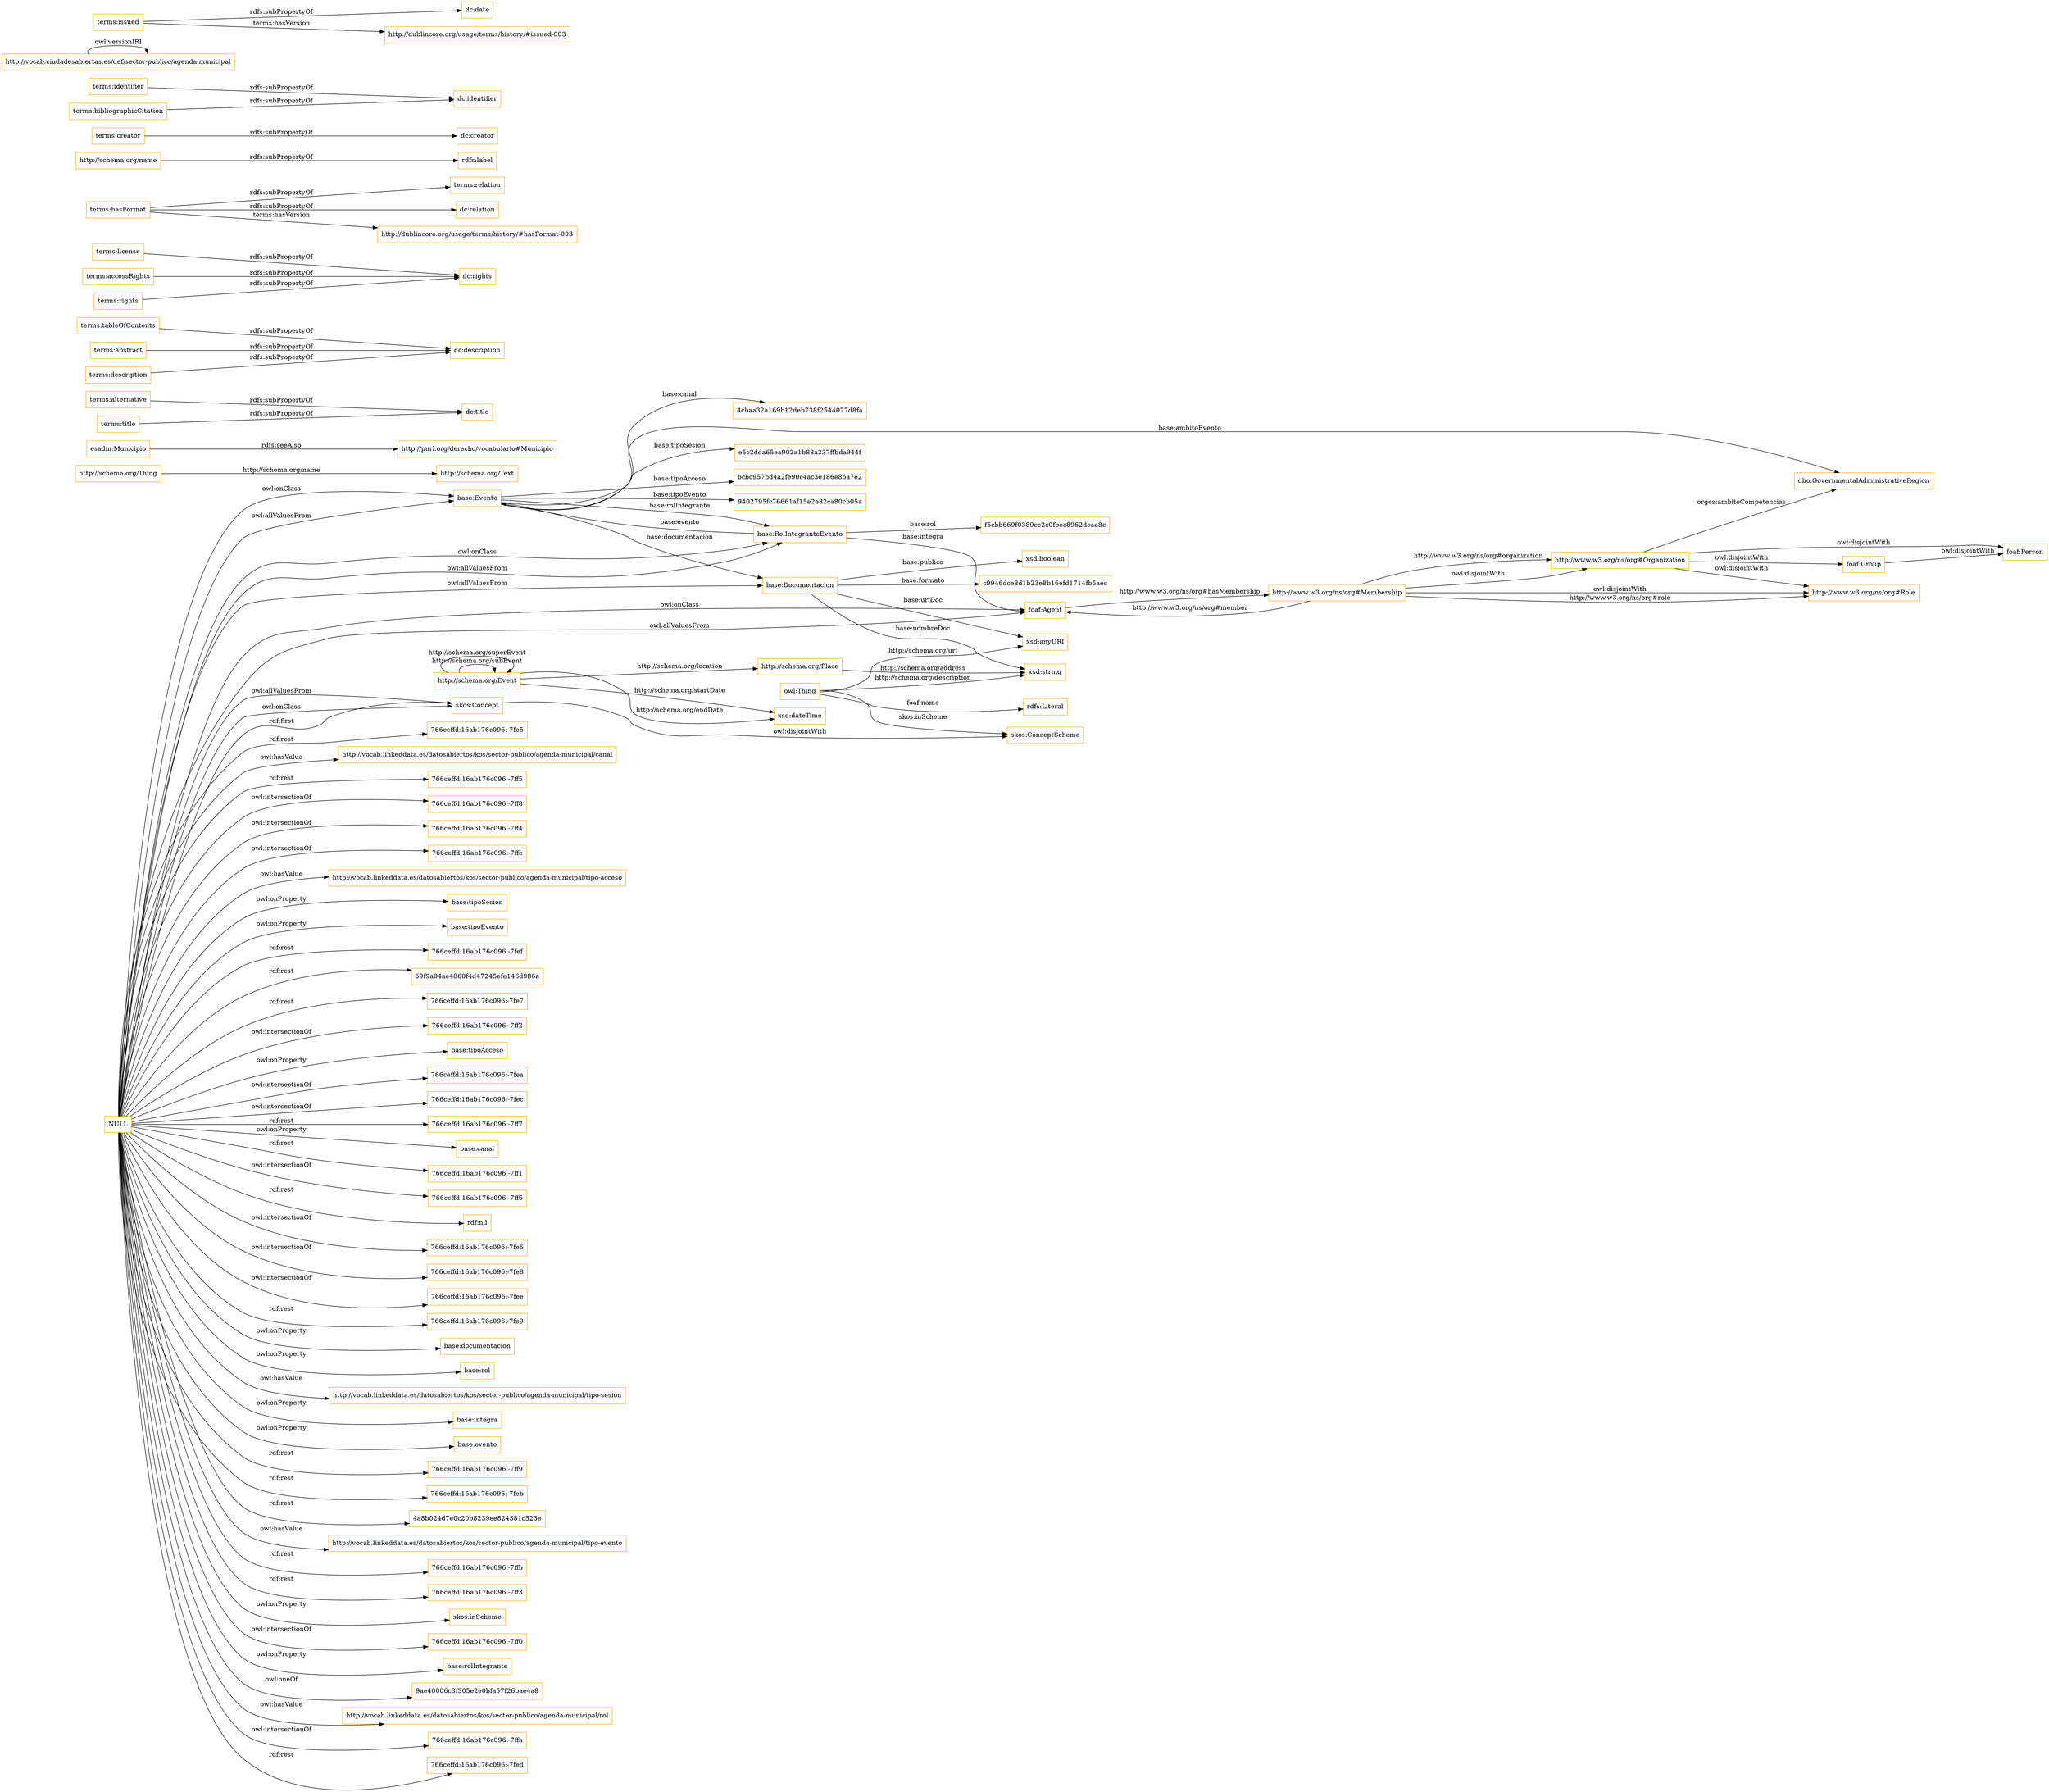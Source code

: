 digraph ar2dtool_diagram { 
rankdir=LR;
size="1501"
node [shape = rectangle, color="orange"]; "dbo:GovernmentalAdministrativeRegion" "foaf:Agent" "f5cbb669f0389ce2c0fbec8962deaa8c" "e5c2dda65ea902a1b88a237ffbda944f" "base:Evento" "skos:ConceptScheme" "bcbc957bd4a2fe90c4ac3e186e86a7e2" "http://schema.org/Event" "9402795fc76661af15e2e82ca80cb05a" "base:Documentacion" "foaf:Person" "4cbaa32a169b12deb738f2544077d8fa" "http://schema.org/Thing" "foaf:Group" "skos:Concept" "base:RolIntegranteEvento" "esadm:Municipio" "http://www.w3.org/ns/org#Organization" "http://www.w3.org/ns/org#Role" "http://schema.org/Place" "http://www.w3.org/ns/org#Membership" "http://schema.org/Text" ; /*classes style*/
	"terms:alternative" -> "dc:title" [ label = "rdfs:subPropertyOf" ];
	"terms:tableOfContents" -> "dc:description" [ label = "rdfs:subPropertyOf" ];
	"terms:license" -> "dc:rights" [ label = "rdfs:subPropertyOf" ];
	"terms:hasFormat" -> "terms:relation" [ label = "rdfs:subPropertyOf" ];
	"terms:hasFormat" -> "dc:relation" [ label = "rdfs:subPropertyOf" ];
	"terms:hasFormat" -> "http://dublincore.org/usage/terms/history/#hasFormat-003" [ label = "terms:hasVersion" ];
	"http://schema.org/name" -> "rdfs:label" [ label = "rdfs:subPropertyOf" ];
	"terms:creator" -> "dc:creator" [ label = "rdfs:subPropertyOf" ];
	"terms:accessRights" -> "dc:rights" [ label = "rdfs:subPropertyOf" ];
	"terms:title" -> "dc:title" [ label = "rdfs:subPropertyOf" ];
	"terms:abstract" -> "dc:description" [ label = "rdfs:subPropertyOf" ];
	"skos:Concept" -> "skos:ConceptScheme" [ label = "owl:disjointWith" ];
	"esadm:Municipio" -> "http://purl.org/derecho/vocabulario#Municipio" [ label = "rdfs:seeAlso" ];
	"http://www.w3.org/ns/org#Membership" -> "http://www.w3.org/ns/org#Role" [ label = "owl:disjointWith" ];
	"http://www.w3.org/ns/org#Membership" -> "http://www.w3.org/ns/org#Organization" [ label = "owl:disjointWith" ];
	"http://www.w3.org/ns/org#Organization" -> "foaf:Person" [ label = "owl:disjointWith" ];
	"http://www.w3.org/ns/org#Organization" -> "http://www.w3.org/ns/org#Role" [ label = "owl:disjointWith" ];
	"http://www.w3.org/ns/org#Organization" -> "foaf:Group" [ label = "owl:disjointWith" ];
	"terms:identifier" -> "dc:identifier" [ label = "rdfs:subPropertyOf" ];
	"NULL" -> "766ceffd:16ab176c096:-7fe5" [ label = "rdf:rest" ];
	"NULL" -> "http://vocab.linkeddata.es/datosabiertos/kos/sector-publico/agenda-municipal/canal" [ label = "owl:hasValue" ];
	"NULL" -> "base:Evento" [ label = "owl:allValuesFrom" ];
	"NULL" -> "skos:Concept" [ label = "rdf:first" ];
	"NULL" -> "766ceffd:16ab176c096:-7ff5" [ label = "rdf:rest" ];
	"NULL" -> "766ceffd:16ab176c096:-7ff8" [ label = "owl:intersectionOf" ];
	"NULL" -> "base:RolIntegranteEvento" [ label = "owl:allValuesFrom" ];
	"NULL" -> "766ceffd:16ab176c096:-7ff4" [ label = "owl:intersectionOf" ];
	"NULL" -> "foaf:Agent" [ label = "owl:allValuesFrom" ];
	"NULL" -> "766ceffd:16ab176c096:-7ffc" [ label = "owl:intersectionOf" ];
	"NULL" -> "http://vocab.linkeddata.es/datosabiertos/kos/sector-publico/agenda-municipal/tipo-acceso" [ label = "owl:hasValue" ];
	"NULL" -> "base:tipoSesion" [ label = "owl:onProperty" ];
	"NULL" -> "base:tipoEvento" [ label = "owl:onProperty" ];
	"NULL" -> "foaf:Agent" [ label = "owl:onClass" ];
	"NULL" -> "766ceffd:16ab176c096:-7fef" [ label = "rdf:rest" ];
	"NULL" -> "69f9a04ae4860f4d47245efe146d986a" [ label = "rdf:rest" ];
	"NULL" -> "766ceffd:16ab176c096:-7fe7" [ label = "rdf:rest" ];
	"NULL" -> "766ceffd:16ab176c096:-7ff2" [ label = "owl:intersectionOf" ];
	"NULL" -> "base:tipoAcceso" [ label = "owl:onProperty" ];
	"NULL" -> "766ceffd:16ab176c096:-7fea" [ label = "owl:intersectionOf" ];
	"NULL" -> "766ceffd:16ab176c096:-7fec" [ label = "owl:intersectionOf" ];
	"NULL" -> "766ceffd:16ab176c096:-7ff7" [ label = "rdf:rest" ];
	"NULL" -> "skos:Concept" [ label = "owl:allValuesFrom" ];
	"NULL" -> "base:canal" [ label = "owl:onProperty" ];
	"NULL" -> "base:Evento" [ label = "owl:onClass" ];
	"NULL" -> "766ceffd:16ab176c096:-7ff1" [ label = "rdf:rest" ];
	"NULL" -> "766ceffd:16ab176c096:-7ff6" [ label = "owl:intersectionOf" ];
	"NULL" -> "rdf:nil" [ label = "rdf:rest" ];
	"NULL" -> "766ceffd:16ab176c096:-7fe6" [ label = "owl:intersectionOf" ];
	"NULL" -> "766ceffd:16ab176c096:-7fe8" [ label = "owl:intersectionOf" ];
	"NULL" -> "766ceffd:16ab176c096:-7fee" [ label = "owl:intersectionOf" ];
	"NULL" -> "base:RolIntegranteEvento" [ label = "owl:onClass" ];
	"NULL" -> "766ceffd:16ab176c096:-7fe9" [ label = "rdf:rest" ];
	"NULL" -> "base:documentacion" [ label = "owl:onProperty" ];
	"NULL" -> "base:rol" [ label = "owl:onProperty" ];
	"NULL" -> "http://vocab.linkeddata.es/datosabiertos/kos/sector-publico/agenda-municipal/tipo-sesion" [ label = "owl:hasValue" ];
	"NULL" -> "base:integra" [ label = "owl:onProperty" ];
	"NULL" -> "base:evento" [ label = "owl:onProperty" ];
	"NULL" -> "766ceffd:16ab176c096:-7ff9" [ label = "rdf:rest" ];
	"NULL" -> "766ceffd:16ab176c096:-7feb" [ label = "rdf:rest" ];
	"NULL" -> "4a8b024d7e0c20b8239ee824381c523e" [ label = "rdf:rest" ];
	"NULL" -> "http://vocab.linkeddata.es/datosabiertos/kos/sector-publico/agenda-municipal/tipo-evento" [ label = "owl:hasValue" ];
	"NULL" -> "766ceffd:16ab176c096:-7ffb" [ label = "rdf:rest" ];
	"NULL" -> "766ceffd:16ab176c096:-7ff3" [ label = "rdf:rest" ];
	"NULL" -> "skos:Concept" [ label = "owl:onClass" ];
	"NULL" -> "base:Documentacion" [ label = "owl:allValuesFrom" ];
	"NULL" -> "skos:inScheme" [ label = "owl:onProperty" ];
	"NULL" -> "766ceffd:16ab176c096:-7ff0" [ label = "owl:intersectionOf" ];
	"NULL" -> "base:rolIntegrante" [ label = "owl:onProperty" ];
	"NULL" -> "9ae40006c3f305e2e0bfa57f26bae4a8" [ label = "owl:oneOf" ];
	"NULL" -> "http://vocab.linkeddata.es/datosabiertos/kos/sector-publico/agenda-municipal/rol" [ label = "owl:hasValue" ];
	"NULL" -> "766ceffd:16ab176c096:-7ffa" [ label = "owl:intersectionOf" ];
	"NULL" -> "766ceffd:16ab176c096:-7fed" [ label = "rdf:rest" ];
	"http://vocab.ciudadesabiertas.es/def/sector-publico/agenda-municipal" -> "http://vocab.ciudadesabiertas.es/def/sector-publico/agenda-municipal" [ label = "owl:versionIRI" ];
	"terms:rights" -> "dc:rights" [ label = "rdfs:subPropertyOf" ];
	"terms:issued" -> "dc:date" [ label = "rdfs:subPropertyOf" ];
	"terms:issued" -> "http://dublincore.org/usage/terms/history/#issued-003" [ label = "terms:hasVersion" ];
	"terms:bibliographicCitation" -> "dc:identifier" [ label = "rdfs:subPropertyOf" ];
	"terms:description" -> "dc:description" [ label = "rdfs:subPropertyOf" ];
	"foaf:Group" -> "foaf:Person" [ label = "owl:disjointWith" ];
	"http://schema.org/Event" -> "xsd:dateTime" [ label = "http://schema.org/startDate" ];
	"owl:Thing" -> "rdfs:Literal" [ label = "foaf:name" ];
	"base:Documentacion" -> "c9946dce8d1b23e8b16efd1714fb5aec" [ label = "base:formato" ];
	"base:Evento" -> "base:Documentacion" [ label = "base:documentacion" ];
	"base:Documentacion" -> "xsd:string" [ label = "base:nombreDoc" ];
	"base:Evento" -> "bcbc957bd4a2fe90c4ac3e186e86a7e2" [ label = "base:tipoAcceso" ];
	"owl:Thing" -> "xsd:anyURI" [ label = "http://schema.org/url" ];
	"owl:Thing" -> "skos:ConceptScheme" [ label = "skos:inScheme" ];
	"http://schema.org/Thing" -> "http://schema.org/Text" [ label = "http://schema.org/name" ];
	"base:Documentacion" -> "xsd:anyURI" [ label = "base:uriDoc" ];
	"http://schema.org/Place" -> "xsd:string" [ label = "http://schema.org/address" ];
	"base:Evento" -> "base:RolIntegranteEvento" [ label = "base:rolIntegrante" ];
	"foaf:Agent" -> "http://www.w3.org/ns/org#Membership" [ label = "http://www.w3.org/ns/org#hasMembership" ];
	"http://www.w3.org/ns/org#Membership" -> "http://www.w3.org/ns/org#Organization" [ label = "http://www.w3.org/ns/org#organization" ];
	"base:RolIntegranteEvento" -> "f5cbb669f0389ce2c0fbec8962deaa8c" [ label = "base:rol" ];
	"base:Evento" -> "9402795fc76661af15e2e82ca80cb05a" [ label = "base:tipoEvento" ];
	"http://schema.org/Event" -> "http://schema.org/Place" [ label = "http://schema.org/location" ];
	"http://www.w3.org/ns/org#Membership" -> "http://www.w3.org/ns/org#Role" [ label = "http://www.w3.org/ns/org#role" ];
	"http://schema.org/Event" -> "xsd:dateTime" [ label = "http://schema.org/endDate" ];
	"http://schema.org/Event" -> "http://schema.org/Event" [ label = "http://schema.org/subEvent" ];
	"base:Evento" -> "e5c2dda65ea902a1b88a237ffbda944f" [ label = "base:tipoSesion" ];
	"base:Evento" -> "dbo:GovernmentalAdministrativeRegion" [ label = "base:ambitoEvento" ];
	"base:RolIntegranteEvento" -> "foaf:Agent" [ label = "base:integra" ];
	"base:RolIntegranteEvento" -> "base:Evento" [ label = "base:evento" ];
	"http://www.w3.org/ns/org#Membership" -> "foaf:Agent" [ label = "http://www.w3.org/ns/org#member" ];
	"base:Evento" -> "4cbaa32a169b12deb738f2544077d8fa" [ label = "base:canal" ];
	"http://www.w3.org/ns/org#Organization" -> "dbo:GovernmentalAdministrativeRegion" [ label = "orges:ambitoCompetencias" ];
	"owl:Thing" -> "xsd:string" [ label = "http://schema.org/description" ];
	"base:Documentacion" -> "xsd:boolean" [ label = "base:publico" ];
	"http://schema.org/Event" -> "http://schema.org/Event" [ label = "http://schema.org/superEvent" ];

}
